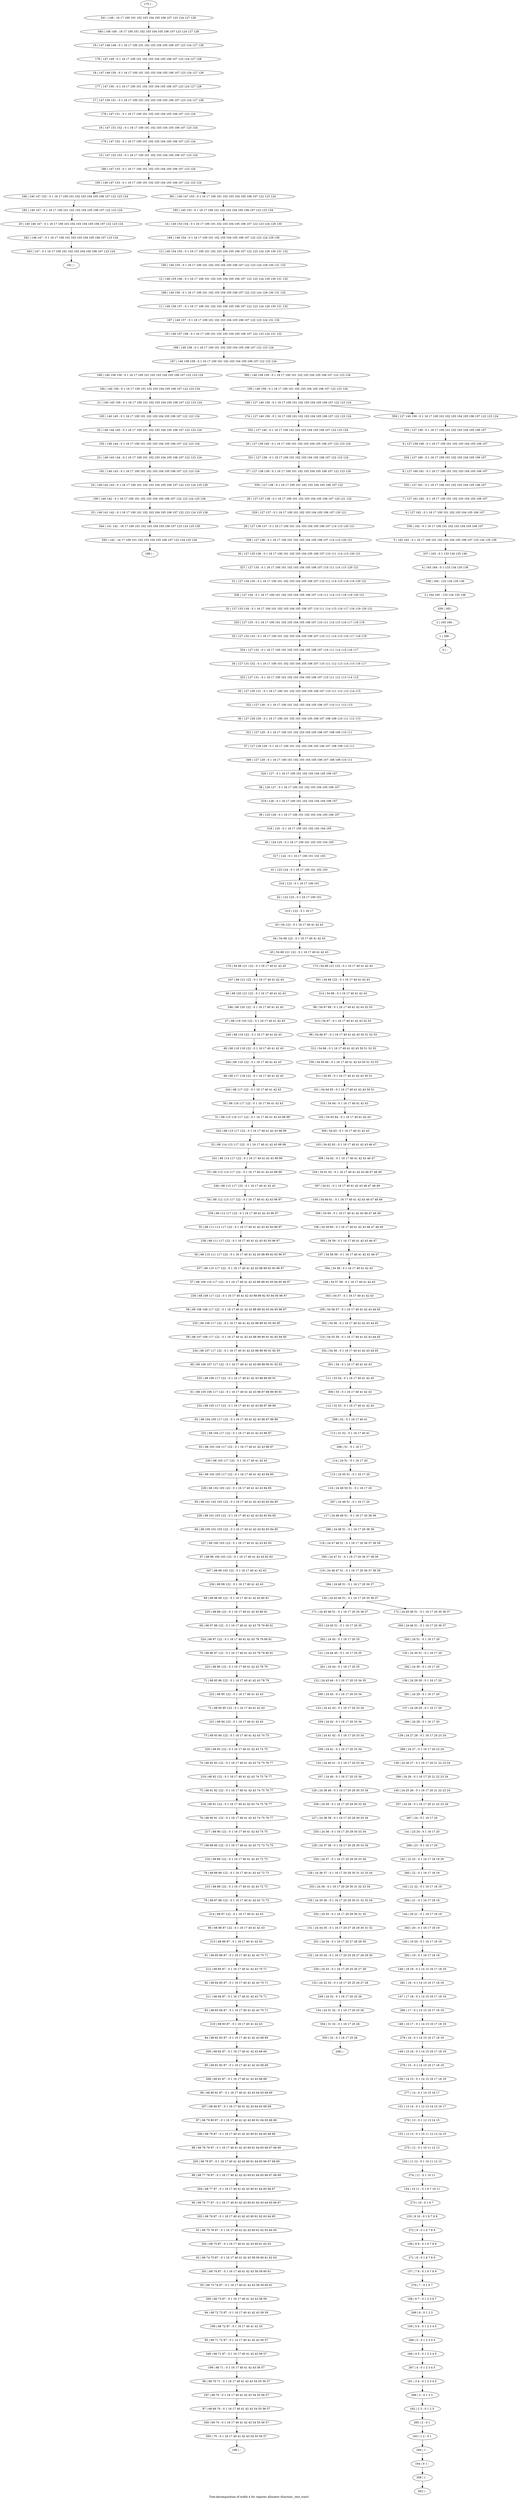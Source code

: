digraph G {
graph [label="Tree-decomposition of width 4 for register allocator (function _test_start)"]
0[label="0 | : "];
1[label="1 | 166 : "];
2[label="2 | 165 166 : "];
3[label="3 | 164 165 : 133 134 135 136 "];
4[label="4 | 163 164 : 0 1 133 134 135 136 "];
5[label="5 | 162 163 : 0 1 16 17 100 101 102 103 104 105 106 107 133 134 135 136 "];
6[label="6 | 127 162 : 0 1 16 17 100 101 102 103 104 105 106 107 "];
7[label="7 | 127 161 162 : 0 1 16 17 100 101 102 103 104 105 106 107 "];
8[label="8 | 127 160 161 : 0 1 16 17 100 101 102 103 104 105 106 107 "];
9[label="9 | 127 159 160 : 0 1 16 17 100 101 102 103 104 105 106 107 "];
10[label="10 | 140 157 158 : 0 1 16 17 100 101 102 103 104 105 106 107 122 123 124 131 132 "];
11[label="11 | 140 156 157 : 0 1 16 17 100 101 102 103 104 105 106 107 122 123 124 129 130 131 132 "];
12[label="12 | 140 155 156 : 0 1 16 17 100 101 102 103 104 105 106 107 122 123 124 129 130 131 132 "];
13[label="13 | 140 154 155 : 0 1 16 17 100 101 102 103 104 105 106 107 122 123 124 129 130 131 132 "];
14[label="14 | 140 153 154 : 0 1 16 17 100 101 102 103 104 105 106 107 122 123 124 129 130 "];
15[label="15 | 147 152 153 : 0 1 16 17 100 101 102 103 104 105 106 107 123 124 "];
16[label="16 | 147 151 152 : 0 1 16 17 100 101 102 103 104 105 106 107 123 124 "];
17[label="17 | 147 150 151 : 0 1 16 17 100 101 102 103 104 105 106 107 123 124 127 128 "];
18[label="18 | 147 149 150 : 0 1 16 17 100 101 102 103 104 105 106 107 123 124 127 128 "];
19[label="19 | 147 148 149 : 0 1 16 17 100 101 102 103 104 105 106 107 123 124 127 128 "];
20[label="20 | 140 146 147 : 0 1 16 17 100 101 102 103 104 105 106 107 122 123 124 "];
21[label="21 | 140 145 159 : 0 1 16 17 100 101 102 103 104 105 106 107 122 123 124 "];
22[label="22 | 140 144 145 : 0 1 16 17 100 101 102 103 104 105 106 107 122 123 124 "];
23[label="23 | 140 143 144 : 0 1 16 17 100 101 102 103 104 105 106 107 122 123 124 "];
24[label="24 | 140 142 143 : 0 1 16 17 100 101 102 103 104 105 106 107 122 123 124 125 126 "];
25[label="25 | 140 141 142 : 0 1 16 17 100 101 102 103 104 105 106 107 122 123 124 125 126 "];
26[label="26 | 127 139 140 : 0 1 16 17 100 101 102 103 104 105 106 107 122 123 124 "];
27[label="27 | 127 138 139 : 0 1 16 17 100 101 102 103 104 105 106 107 122 123 124 "];
28[label="28 | 127 137 138 : 0 1 16 17 100 101 102 103 104 105 106 107 120 121 122 "];
29[label="29 | 127 136 137 : 0 1 16 17 100 101 102 103 104 105 106 107 114 115 120 121 "];
30[label="30 | 127 135 136 : 0 1 16 17 100 101 102 103 104 105 106 107 110 111 114 115 120 121 "];
31[label="31 | 127 134 135 : 0 1 16 17 100 101 102 103 104 105 106 107 110 111 114 115 118 119 120 121 "];
32[label="32 | 127 133 134 : 0 1 16 17 100 101 102 103 104 105 106 107 110 111 114 115 116 117 118 119 120 121 "];
33[label="33 | 127 132 133 : 0 1 16 17 100 101 102 103 104 105 106 107 110 111 114 115 116 117 118 119 "];
34[label="34 | 127 131 132 : 0 1 16 17 100 101 102 103 104 105 106 107 110 111 112 113 114 115 116 117 "];
35[label="35 | 127 130 131 : 0 1 16 17 100 101 102 103 104 105 106 107 110 111 112 113 114 115 "];
36[label="36 | 127 129 130 : 0 1 16 17 100 101 102 103 104 105 106 107 108 109 110 111 112 113 "];
37[label="37 | 127 128 129 : 0 1 16 17 100 101 102 103 104 105 106 107 108 109 110 111 "];
38[label="38 | 126 127 : 0 1 16 17 100 101 102 103 104 105 106 107 "];
39[label="39 | 125 126 : 0 1 16 17 100 101 102 103 104 105 106 107 "];
40[label="40 | 124 125 : 0 1 16 17 100 101 102 103 104 105 "];
41[label="41 | 123 124 : 0 1 16 17 100 101 102 103 "];
42[label="42 | 122 123 : 0 1 16 17 100 101 "];
43[label="43 | 54 122 : 0 1 16 17 40 41 42 43 "];
44[label="44 | 54 68 122 : 0 1 16 17 40 41 42 43 "];
45[label="45 | 54 68 121 122 : 0 1 16 17 40 41 42 43 "];
46[label="46 | 68 120 121 122 : 0 1 16 17 40 41 42 43 "];
47[label="47 | 68 119 120 122 : 0 1 16 17 40 41 42 43 "];
48[label="48 | 68 118 119 122 : 0 1 16 17 40 41 42 43 "];
49[label="49 | 68 117 118 122 : 0 1 16 17 40 41 42 43 "];
50[label="50 | 68 116 117 122 : 0 1 16 17 40 41 42 43 "];
51[label="51 | 68 115 116 117 122 : 0 1 16 17 40 41 42 43 98 99 "];
52[label="52 | 68 114 115 117 122 : 0 1 16 17 40 41 42 43 98 99 "];
53[label="53 | 68 113 114 117 122 : 0 1 16 17 40 41 42 43 98 99 "];
54[label="54 | 68 112 113 117 122 : 0 1 16 17 40 41 42 43 96 97 "];
55[label="55 | 68 111 112 117 122 : 0 1 16 17 40 41 42 43 92 93 96 97 "];
56[label="56 | 68 110 111 117 122 : 0 1 16 17 40 41 42 43 88 89 92 93 96 97 "];
57[label="57 | 68 109 110 117 122 : 0 1 16 17 40 41 42 43 88 89 92 93 94 95 96 97 "];
58[label="58 | 68 108 109 117 122 : 0 1 16 17 40 41 42 43 88 89 92 93 94 95 96 97 "];
59[label="59 | 68 107 108 117 122 : 0 1 16 17 40 41 42 43 88 89 90 91 92 93 94 95 "];
60[label="60 | 68 106 107 117 122 : 0 1 16 17 40 41 42 43 88 89 90 91 92 93 "];
61[label="61 | 68 105 106 117 122 : 0 1 16 17 40 41 42 43 86 87 88 89 90 91 "];
62[label="62 | 68 104 105 117 122 : 0 1 16 17 40 41 42 43 86 87 88 89 "];
63[label="63 | 68 103 104 117 122 : 0 1 16 17 40 41 42 43 86 87 "];
64[label="64 | 68 102 103 117 122 : 0 1 16 17 40 41 42 43 84 85 "];
65[label="65 | 68 101 102 103 122 : 0 1 16 17 40 41 42 43 82 83 84 85 "];
66[label="66 | 68 100 101 103 122 : 0 1 16 17 40 41 42 43 82 83 84 85 "];
67[label="67 | 68 99 100 103 122 : 0 1 16 17 40 41 42 43 82 83 "];
68[label="68 | 68 98 99 122 : 0 1 16 17 40 41 42 43 80 81 "];
69[label="69 | 68 97 98 122 : 0 1 16 17 40 41 42 43 78 79 80 81 "];
70[label="70 | 68 96 97 122 : 0 1 16 17 40 41 42 43 78 79 80 81 "];
71[label="71 | 68 95 96 122 : 0 1 16 17 40 41 42 43 78 79 "];
72[label="72 | 68 94 95 122 : 0 1 16 17 40 41 42 43 "];
73[label="73 | 68 93 94 122 : 0 1 16 17 40 41 42 43 74 75 "];
74[label="74 | 68 92 93 122 : 0 1 16 17 40 41 42 43 74 75 76 77 "];
75[label="75 | 68 91 92 122 : 0 1 16 17 40 41 42 43 74 75 76 77 "];
76[label="76 | 68 90 91 122 : 0 1 16 17 40 41 42 43 74 75 76 77 "];
77[label="77 | 68 89 90 122 : 0 1 16 17 40 41 42 43 72 73 74 75 "];
78[label="78 | 68 88 89 122 : 0 1 16 17 40 41 42 43 72 73 "];
79[label="79 | 68 87 88 122 : 0 1 16 17 40 41 42 43 72 73 "];
80[label="80 | 68 86 87 122 : 0 1 16 17 40 41 42 43 "];
81[label="81 | 68 85 86 87 : 0 1 16 17 40 41 42 43 70 71 "];
82[label="82 | 68 84 85 87 : 0 1 16 17 40 41 42 43 70 71 "];
83[label="83 | 68 83 84 87 : 0 1 16 17 40 41 42 43 70 71 "];
84[label="84 | 68 82 83 87 : 0 1 16 17 40 41 42 43 68 69 "];
85[label="85 | 68 81 82 87 : 0 1 16 17 40 41 42 43 68 69 "];
86[label="86 | 68 80 81 87 : 0 1 16 17 40 41 42 43 64 65 68 69 "];
87[label="87 | 68 79 80 87 : 0 1 16 17 40 41 42 43 60 61 64 65 68 69 "];
88[label="88 | 68 78 79 87 : 0 1 16 17 40 41 42 43 60 61 64 65 66 67 68 69 "];
89[label="89 | 68 77 78 87 : 0 1 16 17 40 41 42 43 60 61 64 65 66 67 68 69 "];
90[label="90 | 68 76 77 87 : 0 1 16 17 40 41 42 43 60 61 62 63 64 65 66 67 "];
91[label="91 | 68 75 76 87 : 0 1 16 17 40 41 42 43 60 61 62 63 64 65 "];
92[label="92 | 68 74 75 87 : 0 1 16 17 40 41 42 43 58 59 60 61 62 63 "];
93[label="93 | 68 73 74 87 : 0 1 16 17 40 41 42 43 58 59 60 61 "];
94[label="94 | 68 72 73 87 : 0 1 16 17 40 41 42 43 58 59 "];
95[label="95 | 68 71 72 87 : 0 1 16 17 40 41 42 43 56 57 "];
96[label="96 | 68 70 71 : 0 1 16 17 40 41 42 43 54 55 56 57 "];
97[label="97 | 68 69 70 : 0 1 16 17 40 41 42 43 54 55 56 57 "];
98[label="98 | 54 67 68 : 0 1 16 17 40 41 42 43 52 53 "];
99[label="99 | 54 66 67 : 0 1 16 17 40 41 42 43 50 51 52 53 "];
100[label="100 | 54 65 66 : 0 1 16 17 40 41 42 43 50 51 52 53 "];
101[label="101 | 54 64 65 : 0 1 16 17 40 41 42 43 50 51 "];
102[label="102 | 54 63 64 : 0 1 16 17 40 41 42 43 "];
103[label="103 | 54 62 63 : 0 1 16 17 40 41 42 43 46 47 "];
104[label="104 | 54 61 62 : 0 1 16 17 40 41 42 43 46 47 48 49 "];
105[label="105 | 54 60 61 : 0 1 16 17 40 41 42 43 46 47 48 49 "];
106[label="106 | 54 59 60 : 0 1 16 17 40 41 42 43 46 47 48 49 "];
107[label="107 | 54 58 59 : 0 1 16 17 40 41 42 43 46 47 "];
108[label="108 | 54 57 58 : 0 1 16 17 40 41 42 43 "];
109[label="109 | 54 56 57 : 0 1 16 17 40 41 42 43 44 45 "];
110[label="110 | 54 55 56 : 0 1 16 17 40 41 42 43 44 45 "];
111[label="111 | 53 54 : 0 1 16 17 40 41 42 43 "];
112[label="112 | 52 53 : 0 1 16 17 40 41 42 43 "];
113[label="113 | 51 52 : 0 1 16 17 40 41 "];
114[label="114 | 24 51 : 0 1 16 17 20 "];
115[label="115 | 24 50 51 : 0 1 16 17 20 "];
116[label="116 | 24 49 50 51 : 0 1 16 17 20 "];
117[label="117 | 24 48 49 51 : 0 1 16 17 20 38 39 "];
118[label="118 | 24 47 48 51 : 0 1 16 17 20 36 37 38 39 "];
119[label="119 | 24 46 47 51 : 0 1 16 17 20 36 37 38 39 "];
120[label="120 | 24 45 46 51 : 0 1 16 17 20 35 36 37 "];
121[label="121 | 24 44 45 : 0 1 16 17 20 35 "];
122[label="122 | 24 43 44 : 0 1 16 17 20 33 34 35 "];
123[label="123 | 24 42 43 : 0 1 16 17 20 33 34 "];
124[label="124 | 24 41 42 : 0 1 16 17 20 33 34 "];
125[label="125 | 24 40 41 : 0 1 16 17 20 33 34 "];
126[label="126 | 24 39 40 : 0 1 16 17 20 29 30 33 34 "];
127[label="127 | 24 38 39 : 0 1 16 17 20 29 30 33 34 "];
128[label="128 | 24 37 38 : 0 1 16 17 20 29 30 33 34 "];
129[label="129 | 24 36 37 : 0 1 16 17 20 29 30 31 32 33 34 "];
130[label="130 | 24 35 36 : 0 1 16 17 20 29 30 31 32 33 34 "];
131[label="131 | 24 34 35 : 0 1 16 17 20 27 28 29 30 31 32 "];
132[label="132 | 24 33 34 : 0 1 16 17 20 25 26 27 28 29 30 "];
133[label="133 | 24 32 33 : 0 1 16 17 20 25 26 27 28 "];
134[label="134 | 24 31 32 : 0 1 16 17 20 25 26 "];
135[label="135 | 24 30 51 : 0 1 16 17 20 "];
136[label="136 | 24 29 30 : 0 1 16 17 20 "];
137[label="137 | 24 28 29 : 0 1 16 17 20 "];
138[label="138 | 24 27 28 : 0 1 16 17 20 23 24 "];
139[label="139 | 24 26 27 : 0 1 16 17 20 21 22 23 24 "];
140[label="140 | 24 25 26 : 0 1 16 17 20 21 22 23 24 "];
141[label="141 | 23 24 : 0 1 16 17 20 "];
142[label="142 | 22 23 : 0 1 16 17 18 19 20 "];
143[label="143 | 21 22 : 0 1 16 17 18 19 "];
144[label="144 | 20 21 : 0 1 16 17 18 19 "];
145[label="145 | 19 20 : 0 1 16 17 18 19 "];
146[label="146 | 18 19 : 0 1 14 15 16 17 18 19 "];
147[label="147 | 17 18 : 0 1 14 15 16 17 18 19 "];
148[label="148 | 16 17 : 0 1 14 15 16 17 18 19 "];
149[label="149 | 15 16 : 0 1 14 15 16 17 18 19 "];
150[label="150 | 14 15 : 0 1 14 15 16 17 18 19 "];
151[label="151 | 13 14 : 0 1 12 13 14 15 16 17 "];
152[label="152 | 12 13 : 0 1 10 11 12 13 14 15 "];
153[label="153 | 11 12 : 0 1 10 11 12 13 "];
154[label="154 | 10 11 : 0 1 6 7 10 11 "];
155[label="155 | 9 10 : 0 1 6 7 8 9 "];
156[label="156 | 8 9 : 0 1 6 7 8 9 "];
157[label="157 | 7 8 : 0 1 6 7 8 9 "];
158[label="158 | 6 7 : 0 1 2 3 6 7 "];
159[label="159 | 5 6 : 0 1 2 3 4 5 "];
160[label="160 | 4 5 : 0 1 2 3 4 5 "];
161[label="161 | 3 4 : 0 1 2 3 4 5 "];
162[label="162 | 2 3 : 0 1 2 3 "];
163[label="163 | 1 2 : 0 1 "];
164[label="164 | 0 1 : "];
165[label="165 | 140 147 153 : 0 1 16 17 100 101 102 103 104 105 106 107 122 123 124 "];
166[label="166 | 140 147 153 : 0 1 16 17 100 101 102 103 104 105 106 107 122 123 124 "];
167[label="167 | 140 158 159 : 0 1 16 17 100 101 102 103 104 105 106 107 122 123 124 "];
168[label="168 | 140 158 159 : 0 1 16 17 100 101 102 103 104 105 106 107 122 123 124 "];
169[label="169 | 127 140 159 : 0 1 16 17 100 101 102 103 104 105 106 107 122 123 124 "];
170[label="170 | 54 68 121 122 : 0 1 16 17 40 41 42 43 "];
171[label="171 | 24 45 46 51 : 0 1 16 17 20 35 36 37 "];
172[label="172 | 24 45 46 51 : 0 1 16 17 20 35 36 37 "];
173[label="173 | 54 68 121 122 : 0 1 16 17 40 41 42 43 "];
174[label="174 | 127 140 159 : 0 1 16 17 100 101 102 103 104 105 106 107 122 123 124 "];
175[label="175 | : "];
176[label="176 | 147 149 : 0 1 16 17 100 101 102 103 104 105 106 107 123 124 127 128 "];
177[label="177 | 147 150 : 0 1 16 17 100 101 102 103 104 105 106 107 123 124 127 128 "];
178[label="178 | 147 151 : 0 1 16 17 100 101 102 103 104 105 106 107 123 124 "];
179[label="179 | 147 152 : 0 1 16 17 100 101 102 103 104 105 106 107 123 124 "];
180[label="180 | 147 153 : 0 1 16 17 100 101 102 103 104 105 106 107 123 124 "];
181[label="181 | : "];
182[label="182 | 140 147 : 0 1 16 17 100 101 102 103 104 105 106 107 122 123 124 "];
183[label="183 | 140 153 : 0 1 16 17 100 101 102 103 104 105 106 107 122 123 124 "];
184[label="184 | 140 154 : 0 1 16 17 100 101 102 103 104 105 106 107 122 123 124 129 130 "];
185[label="185 | 140 155 : 0 1 16 17 100 101 102 103 104 105 106 107 122 123 124 129 130 131 132 "];
186[label="186 | 140 156 : 0 1 16 17 100 101 102 103 104 105 106 107 122 123 124 129 130 131 132 "];
187[label="187 | 140 157 : 0 1 16 17 100 101 102 103 104 105 106 107 122 123 124 131 132 "];
188[label="188 | 140 158 : 0 1 16 17 100 101 102 103 104 105 106 107 122 123 124 "];
189[label="189 | : "];
190[label="190 | 140 142 : 0 1 16 17 100 101 102 103 104 105 106 107 122 123 124 125 126 "];
191[label="191 | 140 143 : 0 1 16 17 100 101 102 103 104 105 106 107 122 123 124 "];
192[label="192 | 140 144 : 0 1 16 17 100 101 102 103 104 105 106 107 122 123 124 "];
193[label="193 | 140 145 : 0 1 16 17 100 101 102 103 104 105 106 107 122 123 124 "];
194[label="194 | 140 159 : 0 1 16 17 100 101 102 103 104 105 106 107 122 123 124 "];
195[label="195 | 140 159 : 0 1 16 17 100 101 102 103 104 105 106 107 122 123 124 "];
196[label="196 | : "];
197[label="197 | 68 70 : 0 1 16 17 40 41 42 43 54 55 56 57 "];
198[label="198 | 68 71 : 0 1 16 17 40 41 42 43 56 57 "];
199[label="199 | 68 72 87 : 0 1 16 17 40 41 42 43 "];
200[label="200 | 68 73 87 : 0 1 16 17 40 41 42 43 58 59 "];
201[label="201 | 68 74 87 : 0 1 16 17 40 41 42 43 58 59 60 61 "];
202[label="202 | 68 75 87 : 0 1 16 17 40 41 42 43 60 61 62 63 "];
203[label="203 | 68 76 87 : 0 1 16 17 40 41 42 43 60 61 62 63 64 65 "];
204[label="204 | 68 77 87 : 0 1 16 17 40 41 42 43 60 61 64 65 66 67 "];
205[label="205 | 68 78 87 : 0 1 16 17 40 41 42 43 60 61 64 65 66 67 68 69 "];
206[label="206 | 68 79 87 : 0 1 16 17 40 41 42 43 60 61 64 65 68 69 "];
207[label="207 | 68 80 87 : 0 1 16 17 40 41 42 43 64 65 68 69 "];
208[label="208 | 68 81 87 : 0 1 16 17 40 41 42 43 68 69 "];
209[label="209 | 68 82 87 : 0 1 16 17 40 41 42 43 68 69 "];
210[label="210 | 68 83 87 : 0 1 16 17 40 41 42 43 "];
211[label="211 | 68 84 87 : 0 1 16 17 40 41 42 43 70 71 "];
212[label="212 | 68 85 87 : 0 1 16 17 40 41 42 43 70 71 "];
213[label="213 | 68 86 87 : 0 1 16 17 40 41 42 43 "];
214[label="214 | 68 87 122 : 0 1 16 17 40 41 42 43 "];
215[label="215 | 68 88 122 : 0 1 16 17 40 41 42 43 72 73 "];
216[label="216 | 68 89 122 : 0 1 16 17 40 41 42 43 72 73 "];
217[label="217 | 68 90 122 : 0 1 16 17 40 41 42 43 74 75 "];
218[label="218 | 68 91 122 : 0 1 16 17 40 41 42 43 74 75 76 77 "];
219[label="219 | 68 92 122 : 0 1 16 17 40 41 42 43 74 75 76 77 "];
220[label="220 | 68 93 122 : 0 1 16 17 40 41 42 43 74 75 "];
221[label="221 | 68 94 122 : 0 1 16 17 40 41 42 43 "];
222[label="222 | 68 95 122 : 0 1 16 17 40 41 42 43 "];
223[label="223 | 68 96 122 : 0 1 16 17 40 41 42 43 78 79 "];
224[label="224 | 68 97 122 : 0 1 16 17 40 41 42 43 78 79 80 81 "];
225[label="225 | 68 98 122 : 0 1 16 17 40 41 42 43 80 81 "];
226[label="226 | 68 99 122 : 0 1 16 17 40 41 42 43 "];
227[label="227 | 68 100 103 122 : 0 1 16 17 40 41 42 43 82 83 "];
228[label="228 | 68 101 103 122 : 0 1 16 17 40 41 42 43 82 83 84 85 "];
229[label="229 | 68 102 103 122 : 0 1 16 17 40 41 42 43 84 85 "];
230[label="230 | 68 103 117 122 : 0 1 16 17 40 41 42 43 "];
231[label="231 | 68 104 117 122 : 0 1 16 17 40 41 42 43 86 87 "];
232[label="232 | 68 105 117 122 : 0 1 16 17 40 41 42 43 86 87 88 89 "];
233[label="233 | 68 106 117 122 : 0 1 16 17 40 41 42 43 88 89 90 91 "];
234[label="234 | 68 107 117 122 : 0 1 16 17 40 41 42 43 88 89 90 91 92 93 "];
235[label="235 | 68 108 117 122 : 0 1 16 17 40 41 42 43 88 89 92 93 94 95 "];
236[label="236 | 68 109 117 122 : 0 1 16 17 40 41 42 43 88 89 92 93 94 95 96 97 "];
237[label="237 | 68 110 117 122 : 0 1 16 17 40 41 42 43 88 89 92 93 96 97 "];
238[label="238 | 68 111 117 122 : 0 1 16 17 40 41 42 43 92 93 96 97 "];
239[label="239 | 68 112 117 122 : 0 1 16 17 40 41 42 43 96 97 "];
240[label="240 | 68 113 117 122 : 0 1 16 17 40 41 42 43 "];
241[label="241 | 68 114 117 122 : 0 1 16 17 40 41 42 43 98 99 "];
242[label="242 | 68 115 117 122 : 0 1 16 17 40 41 42 43 98 99 "];
243[label="243 | 68 117 122 : 0 1 16 17 40 41 42 43 "];
244[label="244 | 68 118 122 : 0 1 16 17 40 41 42 43 "];
245[label="245 | 68 119 122 : 0 1 16 17 40 41 42 43 "];
246[label="246 | 68 120 122 : 0 1 16 17 40 41 42 43 "];
247[label="247 | 68 121 122 : 0 1 16 17 40 41 42 43 "];
248[label="248 | : "];
249[label="249 | 24 32 : 0 1 16 17 20 25 26 "];
250[label="250 | 24 33 : 0 1 16 17 20 25 26 27 28 "];
251[label="251 | 24 34 : 0 1 16 17 20 27 28 29 30 "];
252[label="252 | 24 35 : 0 1 16 17 20 29 30 31 32 "];
253[label="253 | 24 36 : 0 1 16 17 20 29 30 31 32 33 34 "];
254[label="254 | 24 37 : 0 1 16 17 20 29 30 33 34 "];
255[label="255 | 24 38 : 0 1 16 17 20 29 30 33 34 "];
256[label="256 | 24 39 : 0 1 16 17 20 29 30 33 34 "];
257[label="257 | 24 40 : 0 1 16 17 20 33 34 "];
258[label="258 | 24 41 : 0 1 16 17 20 33 34 "];
259[label="259 | 24 42 : 0 1 16 17 20 33 34 "];
260[label="260 | 24 43 : 0 1 16 17 20 33 34 "];
261[label="261 | 24 44 : 0 1 16 17 20 35 "];
262[label="262 | 24 45 : 0 1 16 17 20 35 "];
263[label="263 | : "];
264[label="264 | 1 : "];
265[label="265 | 2 : 0 1 "];
266[label="266 | 3 : 0 1 2 3 "];
267[label="267 | 4 : 0 1 2 3 4 5 "];
268[label="268 | 5 : 0 1 2 3 4 5 "];
269[label="269 | 6 : 0 1 2 3 "];
270[label="270 | 7 : 0 1 6 7 "];
271[label="271 | 8 : 0 1 6 7 8 9 "];
272[label="272 | 9 : 0 1 6 7 8 9 "];
273[label="273 | 10 : 0 1 6 7 "];
274[label="274 | 11 : 0 1 10 11 "];
275[label="275 | 12 : 0 1 10 11 12 13 "];
276[label="276 | 13 : 0 1 12 13 14 15 "];
277[label="277 | 14 : 0 1 14 15 16 17 "];
278[label="278 | 15 : 0 1 14 15 16 17 18 19 "];
279[label="279 | 16 : 0 1 14 15 16 17 18 19 "];
280[label="280 | 17 : 0 1 14 15 16 17 18 19 "];
281[label="281 | 18 : 0 1 14 15 16 17 18 19 "];
282[label="282 | 19 : 0 1 16 17 18 19 "];
283[label="283 | 20 : 0 1 16 17 18 19 "];
284[label="284 | 21 : 0 1 16 17 18 19 "];
285[label="285 | 22 : 0 1 16 17 18 19 "];
286[label="286 | 23 : 0 1 16 17 20 "];
287[label="287 | 24 : 0 1 16 17 20 "];
288[label="288 | 24 26 : 0 1 16 17 20 21 22 23 24 "];
289[label="289 | 24 27 : 0 1 16 17 20 23 24 "];
290[label="290 | 24 28 : 0 1 16 17 20 "];
291[label="291 | 24 29 : 0 1 16 17 20 "];
292[label="292 | 24 30 : 0 1 16 17 20 "];
293[label="293 | 24 51 : 0 1 16 17 20 "];
294[label="294 | 24 46 51 : 0 1 16 17 20 36 37 "];
295[label="295 | 24 47 51 : 0 1 16 17 20 36 37 38 39 "];
296[label="296 | 24 48 51 : 0 1 16 17 20 38 39 "];
297[label="297 | 24 49 51 : 0 1 16 17 20 "];
298[label="298 | 51 : 0 1 16 17 "];
299[label="299 | 52 : 0 1 16 17 40 41 "];
300[label="300 | 53 : 0 1 16 17 40 41 42 43 "];
301[label="301 | 54 : 0 1 16 17 40 41 42 43 "];
302[label="302 | 54 56 : 0 1 16 17 40 41 42 43 44 45 "];
303[label="303 | 54 57 : 0 1 16 17 40 41 42 43 "];
304[label="304 | 54 58 : 0 1 16 17 40 41 42 43 "];
305[label="305 | 54 59 : 0 1 16 17 40 41 42 43 46 47 "];
306[label="306 | 54 60 : 0 1 16 17 40 41 42 43 46 47 48 49 "];
307[label="307 | 54 61 : 0 1 16 17 40 41 42 43 46 47 48 49 "];
308[label="308 | 54 62 : 0 1 16 17 40 41 42 43 46 47 "];
309[label="309 | 54 63 : 0 1 16 17 40 41 42 43 "];
310[label="310 | 54 64 : 0 1 16 17 40 41 42 43 "];
311[label="311 | 54 65 : 0 1 16 17 40 41 42 43 50 51 "];
312[label="312 | 54 66 : 0 1 16 17 40 41 42 43 50 51 52 53 "];
313[label="313 | 54 67 : 0 1 16 17 40 41 42 43 52 53 "];
314[label="314 | 54 68 : 0 1 16 17 40 41 42 43 "];
315[label="315 | 122 : 0 1 16 17 "];
316[label="316 | 123 : 0 1 16 17 100 101 "];
317[label="317 | 124 : 0 1 16 17 100 101 102 103 "];
318[label="318 | 125 : 0 1 16 17 100 101 102 103 104 105 "];
319[label="319 | 126 : 0 1 16 17 100 101 102 103 104 105 106 107 "];
320[label="320 | 127 : 0 1 16 17 100 101 102 103 104 105 106 107 "];
321[label="321 | 127 129 : 0 1 16 17 100 101 102 103 104 105 106 107 108 109 110 111 "];
322[label="322 | 127 130 : 0 1 16 17 100 101 102 103 104 105 106 107 110 111 112 113 "];
323[label="323 | 127 131 : 0 1 16 17 100 101 102 103 104 105 106 107 110 111 112 113 114 115 "];
324[label="324 | 127 132 : 0 1 16 17 100 101 102 103 104 105 106 107 110 111 114 115 116 117 "];
325[label="325 | 127 133 : 0 1 16 17 100 101 102 103 104 105 106 107 110 111 114 115 116 117 118 119 "];
326[label="326 | 127 134 : 0 1 16 17 100 101 102 103 104 105 106 107 110 111 114 115 118 119 120 121 "];
327[label="327 | 127 135 : 0 1 16 17 100 101 102 103 104 105 106 107 110 111 114 115 120 121 "];
328[label="328 | 127 136 : 0 1 16 17 100 101 102 103 104 105 106 107 114 115 120 121 "];
329[label="329 | 127 137 : 0 1 16 17 100 101 102 103 104 105 106 107 120 121 "];
330[label="330 | 127 138 : 0 1 16 17 100 101 102 103 104 105 106 107 122 "];
331[label="331 | 127 139 : 0 1 16 17 100 101 102 103 104 105 106 107 122 123 124 "];
332[label="332 | 127 140 : 0 1 16 17 100 101 102 103 104 105 106 107 122 123 124 "];
333[label="333 | 127 159 : 0 1 16 17 100 101 102 103 104 105 106 107 "];
334[label="334 | 127 160 : 0 1 16 17 100 101 102 103 104 105 106 107 "];
335[label="335 | 127 161 : 0 1 16 17 100 101 102 103 104 105 106 107 "];
336[label="336 | 162 : 0 1 16 17 100 101 102 103 104 105 106 107 "];
337[label="337 | 163 : 0 1 133 134 135 136 "];
338[label="338 | 164 : 133 134 135 136 "];
339[label="339 | 165 : "];
340[label="340 | 148 149 : 16 17 100 101 102 103 104 105 106 107 123 124 127 128 "];
341[label="341 | 149 : 16 17 100 101 102 103 104 105 106 107 123 124 127 128 "];
342[label="342 | 146 147 : 0 1 16 17 100 101 102 103 104 105 106 107 123 124 "];
343[label="343 | 147 : 0 1 16 17 100 101 102 103 104 105 106 107 123 124 "];
344[label="344 | 141 142 : 16 17 100 101 102 103 104 105 106 107 123 124 125 126 "];
345[label="345 | 142 : 16 17 100 101 102 103 104 105 106 107 123 124 125 126 "];
346[label="346 | 127 129 : 0 1 16 17 100 101 102 103 104 105 106 107 108 109 110 111 "];
347[label="347 | 68 99 103 122 : 0 1 16 17 40 41 42 43 "];
348[label="348 | 68 71 87 : 0 1 16 17 40 41 42 43 56 57 "];
349[label="349 | 69 70 : 0 1 16 17 40 41 42 43 54 55 56 57 "];
350[label="350 | 70 : 0 1 16 17 40 41 42 43 54 55 56 57 "];
351[label="351 | 54 68 122 : 0 1 16 17 40 41 42 43 "];
352[label="352 | 54 56 : 0 1 16 17 40 41 42 43 44 45 "];
353[label="353 | 24 45 51 : 0 1 16 17 20 35 "];
354[label="354 | 31 32 : 0 1 16 17 25 26 "];
355[label="355 | 32 : 0 1 16 17 25 26 "];
356[label="356 | 24 46 51 : 0 1 16 17 20 36 37 "];
357[label="357 | 24 26 : 0 1 16 17 20 21 22 23 24 "];
358[label="358 | 1 : "];
359[label="359 | 127 140 159 : 0 1 16 17 100 101 102 103 104 105 106 107 122 123 124 "];
360[label="360 | 140 158 159 : 0 1 16 17 100 101 102 103 104 105 106 107 122 123 124 "];
361[label="361 | 140 147 153 : 0 1 16 17 100 101 102 103 104 105 106 107 122 123 124 "];
43->44 ;
44->45 ;
50->51 ;
114->115 ;
115->116 ;
45->170 ;
120->171 ;
120->172 ;
45->173 ;
182->20 ;
166->182 ;
190->25 ;
24->190 ;
191->24 ;
23->191 ;
192->23 ;
22->192 ;
193->22 ;
21->193 ;
194->21 ;
168->194 ;
197->97 ;
96->197 ;
198->96 ;
199->95 ;
94->199 ;
200->94 ;
93->200 ;
201->93 ;
92->201 ;
202->92 ;
91->202 ;
203->91 ;
90->203 ;
204->90 ;
89->204 ;
205->89 ;
88->205 ;
206->88 ;
87->206 ;
207->87 ;
86->207 ;
208->86 ;
85->208 ;
209->85 ;
84->209 ;
210->84 ;
83->210 ;
211->83 ;
82->211 ;
212->82 ;
81->212 ;
213->81 ;
80->213 ;
214->80 ;
79->214 ;
215->79 ;
78->215 ;
216->78 ;
77->216 ;
217->77 ;
76->217 ;
218->76 ;
75->218 ;
219->75 ;
74->219 ;
220->74 ;
73->220 ;
221->73 ;
72->221 ;
222->72 ;
71->222 ;
223->71 ;
70->223 ;
224->70 ;
69->224 ;
225->69 ;
68->225 ;
226->68 ;
227->67 ;
66->227 ;
228->66 ;
65->228 ;
229->65 ;
64->229 ;
230->64 ;
63->230 ;
231->63 ;
62->231 ;
232->62 ;
61->232 ;
233->61 ;
60->233 ;
234->60 ;
59->234 ;
235->59 ;
58->235 ;
236->58 ;
57->236 ;
237->57 ;
56->237 ;
238->56 ;
55->238 ;
239->55 ;
54->239 ;
240->54 ;
53->240 ;
241->53 ;
52->241 ;
242->52 ;
51->242 ;
243->50 ;
49->243 ;
244->49 ;
48->244 ;
245->48 ;
47->245 ;
246->47 ;
46->246 ;
247->46 ;
170->247 ;
249->134 ;
133->249 ;
250->133 ;
132->250 ;
251->132 ;
131->251 ;
252->131 ;
130->252 ;
253->130 ;
129->253 ;
254->129 ;
128->254 ;
255->128 ;
127->255 ;
256->127 ;
126->256 ;
257->126 ;
125->257 ;
258->125 ;
124->258 ;
259->124 ;
123->259 ;
260->123 ;
122->260 ;
261->122 ;
121->261 ;
262->121 ;
264->164 ;
163->264 ;
265->163 ;
162->265 ;
266->162 ;
161->266 ;
267->161 ;
160->267 ;
268->160 ;
159->268 ;
269->159 ;
158->269 ;
270->158 ;
157->270 ;
271->157 ;
156->271 ;
272->156 ;
155->272 ;
273->155 ;
154->273 ;
274->154 ;
153->274 ;
275->153 ;
152->275 ;
276->152 ;
151->276 ;
277->151 ;
150->277 ;
278->150 ;
149->278 ;
279->149 ;
148->279 ;
280->148 ;
147->280 ;
281->147 ;
146->281 ;
282->146 ;
145->282 ;
283->145 ;
144->283 ;
284->144 ;
143->284 ;
285->143 ;
142->285 ;
286->142 ;
141->286 ;
287->141 ;
288->140 ;
139->288 ;
289->139 ;
138->289 ;
290->138 ;
137->290 ;
291->137 ;
136->291 ;
292->136 ;
135->292 ;
293->135 ;
294->120 ;
119->294 ;
295->119 ;
118->295 ;
296->118 ;
117->296 ;
297->117 ;
116->297 ;
298->114 ;
113->298 ;
299->113 ;
112->299 ;
300->112 ;
111->300 ;
301->111 ;
302->110 ;
109->302 ;
303->109 ;
108->303 ;
304->108 ;
107->304 ;
305->107 ;
106->305 ;
306->106 ;
105->306 ;
307->105 ;
104->307 ;
308->104 ;
103->308 ;
309->103 ;
102->309 ;
310->102 ;
101->310 ;
311->101 ;
100->311 ;
312->100 ;
99->312 ;
313->99 ;
98->313 ;
314->98 ;
315->43 ;
42->315 ;
316->42 ;
41->316 ;
317->41 ;
40->317 ;
318->40 ;
39->318 ;
319->39 ;
38->319 ;
320->38 ;
321->37 ;
36->321 ;
322->36 ;
35->322 ;
323->35 ;
34->323 ;
324->34 ;
33->324 ;
325->33 ;
32->325 ;
326->32 ;
31->326 ;
327->31 ;
30->327 ;
328->30 ;
29->328 ;
329->29 ;
28->329 ;
330->28 ;
27->330 ;
331->27 ;
26->331 ;
332->26 ;
174->332 ;
20->342 ;
343->181 ;
342->343 ;
25->344 ;
345->189 ;
344->345 ;
346->320 ;
37->346 ;
347->226 ;
67->347 ;
348->198 ;
95->348 ;
97->349 ;
350->196 ;
349->350 ;
351->314 ;
173->351 ;
352->301 ;
110->352 ;
353->262 ;
171->353 ;
134->354 ;
355->248 ;
354->355 ;
356->293 ;
172->356 ;
357->287 ;
140->357 ;
358->263 ;
164->358 ;
175->341 ;
341->340 ;
340->19 ;
19->176 ;
176->18 ;
18->177 ;
177->17 ;
17->178 ;
178->16 ;
16->179 ;
179->15 ;
15->180 ;
180->165 ;
183->14 ;
14->184 ;
184->13 ;
13->185 ;
185->12 ;
12->186 ;
186->11 ;
11->187 ;
187->10 ;
10->188 ;
188->167 ;
195->169 ;
333->9 ;
9->334 ;
334->8 ;
8->335 ;
335->7 ;
7->6 ;
6->336 ;
336->5 ;
5->337 ;
337->4 ;
4->338 ;
338->3 ;
3->339 ;
339->2 ;
2->1 ;
1->0 ;
359->333 ;
360->195 ;
361->183 ;
169->174 ;
169->359 ;
167->168 ;
167->360 ;
165->166 ;
165->361 ;
}
